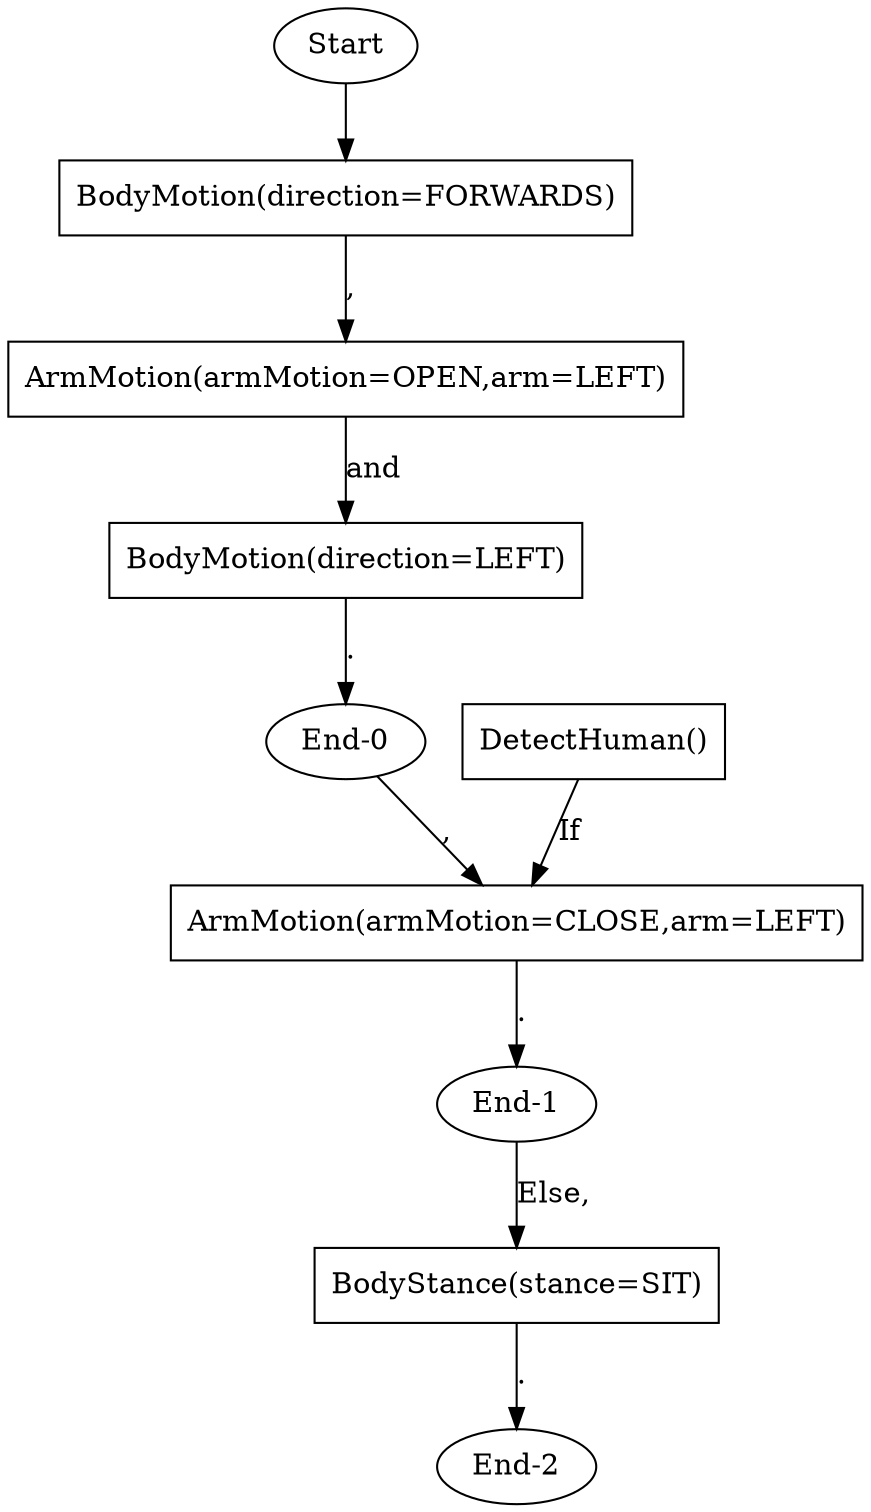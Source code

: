 strict digraph  {
Start [sent_idx=0];
"BodyMotion(direction=FORWARDS)" [idx=0, idx_main=0, sent_idx=0, shape=box];
"ArmMotion(armMotion=OPEN,arm=LEFT)" [idx=1, idx_main=1, sent_idx=0, shape=box];
"BodyMotion(direction=LEFT)" [idx=2, idx_main=2, sent_idx=0, shape=box];
"End-0" [sent_idx=0];
"DetectHuman()" [idx=0, sent_idx=1, shape=box];
"ArmMotion(armMotion=CLOSE,arm=LEFT)" [idx=1, idx_main=0, sent_idx=1, shape=box];
"End-1" [sent_idx=1];
"BodyStance(stance=SIT)" [idx=0, idx_main=0, sent_idx=2, shape=box];
"End-2" [sent_idx=2];
Start -> "BodyMotion(direction=FORWARDS)"  [label=""];
"BodyMotion(direction=FORWARDS)" -> "ArmMotion(armMotion=OPEN,arm=LEFT)"  [label=","];
"ArmMotion(armMotion=OPEN,arm=LEFT)" -> "BodyMotion(direction=LEFT)"  [label="and"];
"BodyMotion(direction=LEFT)" -> "End-0"  [label="."];
"End-0" -> "ArmMotion(armMotion=CLOSE,arm=LEFT)"  [label=","];
"DetectHuman()" -> "ArmMotion(armMotion=CLOSE,arm=LEFT)"  [label="If"];
"ArmMotion(armMotion=CLOSE,arm=LEFT)" -> "End-1"  [label="."];
"End-1" -> "BodyStance(stance=SIT)"  [label="Else,"];
"BodyStance(stance=SIT)" -> "End-2"  [label="."];
}

